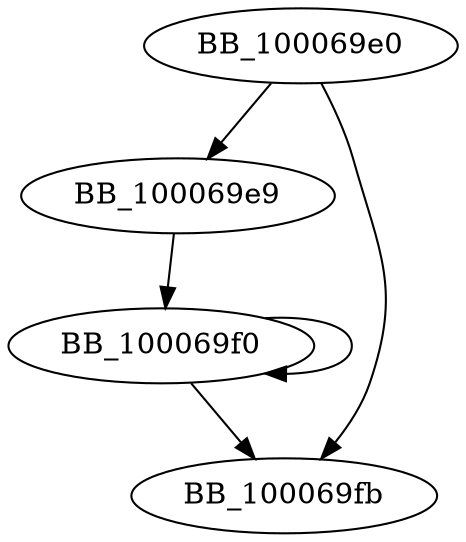 DiGraph sub_100069E0{
BB_100069e0->BB_100069e9
BB_100069e0->BB_100069fb
BB_100069e9->BB_100069f0
BB_100069f0->BB_100069f0
BB_100069f0->BB_100069fb
}

